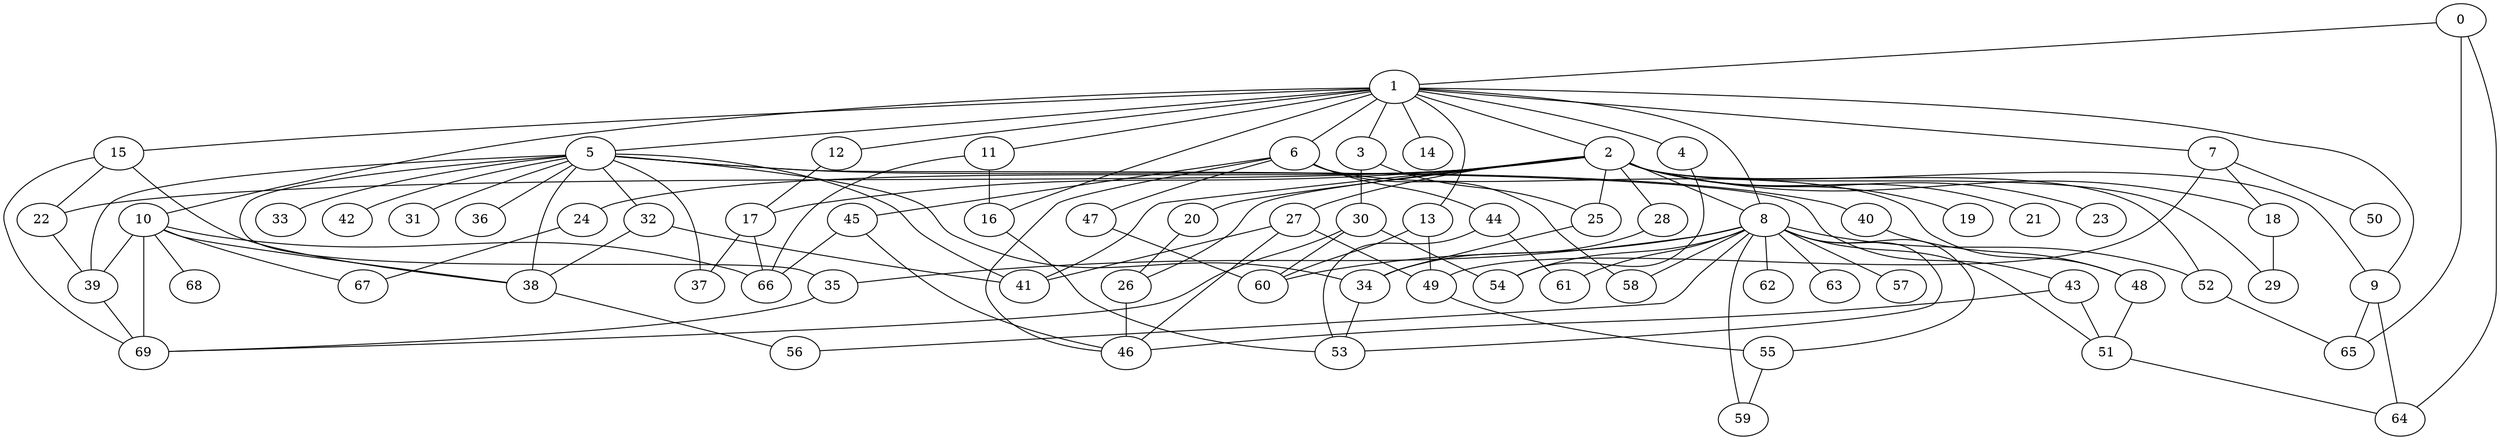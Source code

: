 
graph graphname {
    0 -- 1
0 -- 64
0 -- 65
1 -- 2
1 -- 3
1 -- 4
1 -- 5
1 -- 6
1 -- 7
1 -- 8
1 -- 9
1 -- 10
1 -- 11
1 -- 12
1 -- 13
1 -- 14
1 -- 15
1 -- 16
2 -- 17
2 -- 18
2 -- 19
2 -- 20
2 -- 21
2 -- 22
2 -- 23
2 -- 24
2 -- 25
2 -- 26
2 -- 27
2 -- 28
2 -- 29
2 -- 41
2 -- 8
2 -- 9
2 -- 52
3 -- 30
3 -- 25
4 -- 54
5 -- 32
5 -- 34
5 -- 35
5 -- 36
5 -- 37
5 -- 38
5 -- 33
5 -- 40
5 -- 41
5 -- 42
5 -- 39
5 -- 43
5 -- 31
6 -- 44
6 -- 45
6 -- 46
6 -- 47
6 -- 48
6 -- 58
7 -- 50
7 -- 49
7 -- 18
8 -- 51
8 -- 52
8 -- 53
8 -- 54
8 -- 55
8 -- 56
8 -- 57
8 -- 58
8 -- 59
8 -- 60
8 -- 61
8 -- 62
8 -- 63
8 -- 35
9 -- 64
9 -- 65
10 -- 66
10 -- 67
10 -- 68
10 -- 69
10 -- 38
10 -- 39
11 -- 16
11 -- 66
12 -- 17
13 -- 49
13 -- 60
15 -- 22
15 -- 38
15 -- 69
16 -- 53
17 -- 37
17 -- 66
18 -- 29
20 -- 26
22 -- 39
24 -- 67
25 -- 34
26 -- 46
27 -- 46
27 -- 41
27 -- 49
28 -- 34
30 -- 60
30 -- 54
30 -- 69
32 -- 38
32 -- 41
34 -- 53
35 -- 69
38 -- 56
39 -- 69
40 -- 48
43 -- 46
43 -- 51
44 -- 53
44 -- 61
45 -- 66
45 -- 46
47 -- 60
48 -- 51
49 -- 55
51 -- 64
52 -- 65
55 -- 59

}
